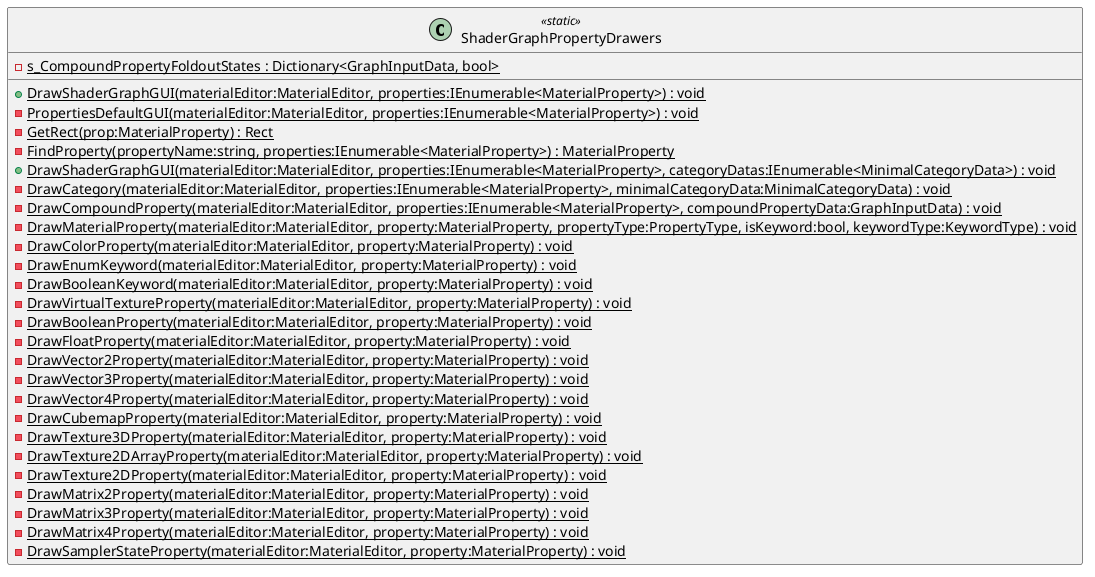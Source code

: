 @startuml
class ShaderGraphPropertyDrawers <<static>> {
    {static} - s_CompoundPropertyFoldoutStates : Dictionary<GraphInputData, bool>
    + {static} DrawShaderGraphGUI(materialEditor:MaterialEditor, properties:IEnumerable<MaterialProperty>) : void
    {static} - PropertiesDefaultGUI(materialEditor:MaterialEditor, properties:IEnumerable<MaterialProperty>) : void
    {static} - GetRect(prop:MaterialProperty) : Rect
    {static} - FindProperty(propertyName:string, properties:IEnumerable<MaterialProperty>) : MaterialProperty
    + {static} DrawShaderGraphGUI(materialEditor:MaterialEditor, properties:IEnumerable<MaterialProperty>, categoryDatas:IEnumerable<MinimalCategoryData>) : void
    {static} - DrawCategory(materialEditor:MaterialEditor, properties:IEnumerable<MaterialProperty>, minimalCategoryData:MinimalCategoryData) : void
    {static} - DrawCompoundProperty(materialEditor:MaterialEditor, properties:IEnumerable<MaterialProperty>, compoundPropertyData:GraphInputData) : void
    {static} - DrawMaterialProperty(materialEditor:MaterialEditor, property:MaterialProperty, propertyType:PropertyType, isKeyword:bool, keywordType:KeywordType) : void
    {static} - DrawColorProperty(materialEditor:MaterialEditor, property:MaterialProperty) : void
    {static} - DrawEnumKeyword(materialEditor:MaterialEditor, property:MaterialProperty) : void
    {static} - DrawBooleanKeyword(materialEditor:MaterialEditor, property:MaterialProperty) : void
    {static} - DrawVirtualTextureProperty(materialEditor:MaterialEditor, property:MaterialProperty) : void
    {static} - DrawBooleanProperty(materialEditor:MaterialEditor, property:MaterialProperty) : void
    {static} - DrawFloatProperty(materialEditor:MaterialEditor, property:MaterialProperty) : void
    {static} - DrawVector2Property(materialEditor:MaterialEditor, property:MaterialProperty) : void
    {static} - DrawVector3Property(materialEditor:MaterialEditor, property:MaterialProperty) : void
    {static} - DrawVector4Property(materialEditor:MaterialEditor, property:MaterialProperty) : void
    {static} - DrawCubemapProperty(materialEditor:MaterialEditor, property:MaterialProperty) : void
    {static} - DrawTexture3DProperty(materialEditor:MaterialEditor, property:MaterialProperty) : void
    {static} - DrawTexture2DArrayProperty(materialEditor:MaterialEditor, property:MaterialProperty) : void
    {static} - DrawTexture2DProperty(materialEditor:MaterialEditor, property:MaterialProperty) : void
    {static} - DrawMatrix2Property(materialEditor:MaterialEditor, property:MaterialProperty) : void
    {static} - DrawMatrix3Property(materialEditor:MaterialEditor, property:MaterialProperty) : void
    {static} - DrawMatrix4Property(materialEditor:MaterialEditor, property:MaterialProperty) : void
    {static} - DrawSamplerStateProperty(materialEditor:MaterialEditor, property:MaterialProperty) : void
}
@enduml
